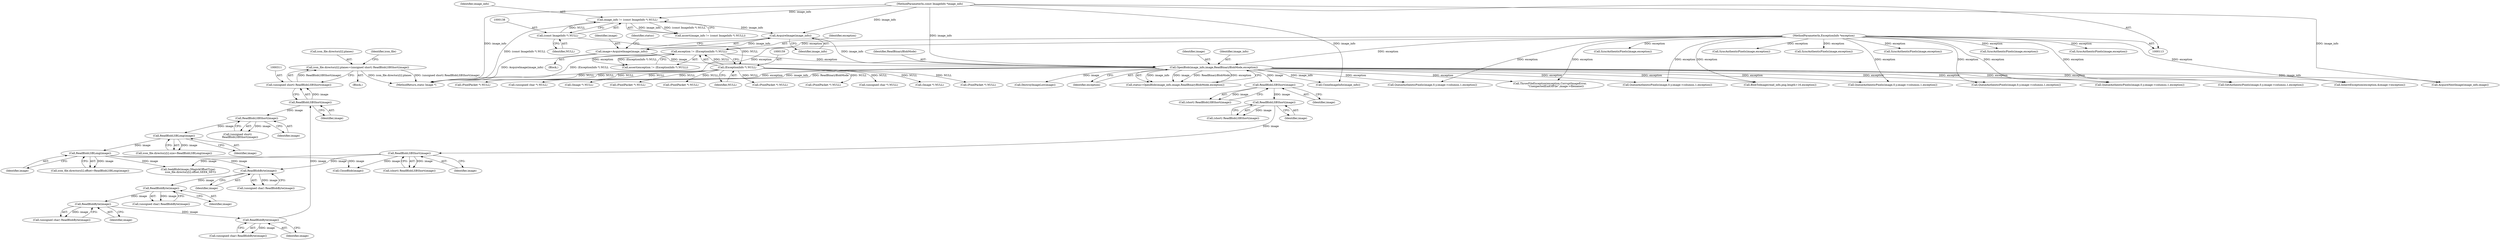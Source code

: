 digraph "0_ImageMagick_f6e9d0d9955e85bdd7540b251cd50d598dacc5e6_25@array" {
"1000302" [label="(Call,icon_file.directory[i].planes=(unsigned short) ReadBlobLSBShort(image))"];
"1000310" [label="(Call,(unsigned short) ReadBlobLSBShort(image))"];
"1000312" [label="(Call,ReadBlobLSBShort(image))"];
"1000300" [label="(Call,ReadBlobByte(image))"];
"1000288" [label="(Call,ReadBlobByte(image))"];
"1000276" [label="(Call,ReadBlobByte(image))"];
"1000264" [label="(Call,ReadBlobByte(image))"];
"1000213" [label="(Call,ReadBlobLSBShort(image))"];
"1000205" [label="(Call,ReadBlobLSBShort(image))"];
"1000197" [label="(Call,ReadBlobLSBShort(image))"];
"1000173" [label="(Call,OpenBlob(image_info,image,ReadBinaryBlobMode,exception))"];
"1000169" [label="(Call,AcquireImage(image_info))"];
"1000135" [label="(Call,image_info != (const ImageInfo *) NULL)"];
"1000114" [label="(MethodParameterIn,const ImageInfo *image_info)"];
"1000137" [label="(Call,(const ImageInfo *) NULL)"];
"1000167" [label="(Call,image=AcquireImage(image_info))"];
"1000156" [label="(Call,exception != (ExceptionInfo *) NULL)"];
"1000115" [label="(MethodParameterIn,ExceptionInfo *exception)"];
"1000158" [label="(Call,(ExceptionInfo *) NULL)"];
"1000344" [label="(Call,ReadBlobLSBLong(image))"];
"1000334" [label="(Call,ReadBlobLSBLong(image))"];
"1000324" [label="(Call,ReadBlobLSBShort(image))"];
"1000365" [label="(Call,SeekBlob(image,(MagickOffsetType)\n      icon_file.directory[i].offset,SEEK_SET))"];
"1000265" [label="(Identifier,image)"];
"1000326" [label="(Call,icon_file.directory[i].size=ReadBlobLSBLong(image))"];
"1000274" [label="(Call,(unsigned char) ReadBlobByte(image))"];
"1001158" [label="(Call,(PixelPacket *) NULL)"];
"1001488" [label="(Call,QueueAuthenticPixels(image,0,y,image->columns,1,exception))"];
"1000114" [label="(MethodParameterIn,const ImageInfo *image_info)"];
"1000197" [label="(Call,ReadBlobLSBShort(image))"];
"1000288" [label="(Call,ReadBlobByte(image))"];
"1001342" [label="(Call,(PixelPacket *) NULL)"];
"1000298" [label="(Call,(unsigned char) ReadBlobByte(image))"];
"1000286" [label="(Call,(unsigned char) ReadBlobByte(image))"];
"1002135" [label="(MethodReturn,static Image *)"];
"1001550" [label="(Call,SyncAuthenticPixels(image,exception))"];
"1001675" [label="(Call,SyncAuthenticPixels(image,exception))"];
"1000137" [label="(Call,(const ImageInfo *) NULL)"];
"1000176" [label="(Identifier,ReadBinaryBlobMode)"];
"1000345" [label="(Identifier,image)"];
"1000470" [label="(Call,(unsigned char *) NULL)"];
"1000175" [label="(Identifier,image)"];
"1002051" [label="(Call,ThrowFileException(exception,CorruptImageError,\n              \"UnexpectedEndOfFile\",image->filename))"];
"1000158" [label="(Call,(ExceptionInfo *) NULL)"];
"1000313" [label="(Identifier,image)"];
"1000336" [label="(Call,icon_file.directory[i].offset=ReadBlobLSBLong(image))"];
"1000134" [label="(Call,assert(image_info != (const ImageInfo *) NULL))"];
"1000139" [label="(Identifier,NULL)"];
"1000188" [label="(Call,(Image *) NULL)"];
"1000116" [label="(Block,)"];
"1001330" [label="(Call,QueueAuthenticPixels(image,0,y,image->columns,1,exception))"];
"1000206" [label="(Identifier,image)"];
"1000277" [label="(Identifier,image)"];
"1000302" [label="(Call,icon_file.directory[i].planes=(unsigned short) ReadBlobLSBShort(image))"];
"1000136" [label="(Identifier,image_info)"];
"1001743" [label="(Call,(PixelPacket *) NULL)"];
"1000205" [label="(Call,ReadBlobLSBShort(image))"];
"1000174" [label="(Identifier,image_info)"];
"1000253" [label="(Block,)"];
"1001146" [label="(Call,QueueAuthenticPixels(image,0,y,image->columns,1,exception))"];
"1000173" [label="(Call,OpenBlob(image_info,image,ReadBinaryBlobMode,exception))"];
"1000322" [label="(Call,(unsigned short)\n      ReadBlobLSBShort(image))"];
"1001433" [label="(Call,SyncAuthenticPixels(image,exception))"];
"1001899" [label="(Call,GetAuthenticPixels(image,0,y,image->columns,1,exception))"];
"1000172" [label="(Identifier,status)"];
"1000344" [label="(Call,ReadBlobLSBLong(image))"];
"1001911" [label="(Call,(PixelPacket *) NULL)"];
"1000169" [label="(Call,AcquireImage(image_info))"];
"1000160" [label="(Identifier,NULL)"];
"1000324" [label="(Call,ReadBlobLSBShort(image))"];
"1000312" [label="(Call,ReadBlobLSBShort(image))"];
"1000264" [label="(Call,ReadBlobByte(image))"];
"1001071" [label="(Call,InheritException(exception,&image->exception))"];
"1000115" [label="(MethodParameterIn,ExceptionInfo *exception)"];
"1000325" [label="(Identifier,image)"];
"1000276" [label="(Call,ReadBlobByte(image))"];
"1000300" [label="(Call,ReadBlobByte(image))"];
"1000156" [label="(Call,exception != (ExceptionInfo *) NULL)"];
"1000211" [label="(Call,(short) ReadBlobLSBShort(image))"];
"1001500" [label="(Call,(PixelPacket *) NULL)"];
"1001617" [label="(Call,(PixelPacket *) NULL)"];
"1001275" [label="(Call,SyncAuthenticPixels(image,exception))"];
"1000335" [label="(Identifier,image)"];
"1000198" [label="(Identifier,image)"];
"1000310" [label="(Call,(unsigned short) ReadBlobLSBShort(image))"];
"1000195" [label="(Call,(short) ReadBlobLSBShort(image))"];
"1001605" [label="(Call,QueueAuthenticPixels(image,0,y,image->columns,1,exception))"];
"1000334" [label="(Call,ReadBlobLSBLong(image))"];
"1000214" [label="(Identifier,image)"];
"1000185" [label="(Call,DestroyImageList(image))"];
"1000203" [label="(Call,(short) ReadBlobLSBShort(image))"];
"1000177" [label="(Identifier,exception)"];
"1000155" [label="(Call,assert(exception != (ExceptionInfo *) NULL))"];
"1000171" [label="(Call,status=OpenBlob(image_info,image,ReadBinaryBlobMode,exception))"];
"1001820" [label="(Call,SyncAuthenticPixels(image,exception))"];
"1000556" [label="(Call,BlobToImage(read_info,png,length+16,exception))"];
"1002130" [label="(Call,CloseBlob(image))"];
"1000170" [label="(Identifier,image_info)"];
"1000931" [label="(Call,(unsigned char *) NULL)"];
"1000303" [label="(Call,icon_file.directory[i].planes)"];
"1000157" [label="(Identifier,exception)"];
"1000167" [label="(Call,image=AcquireImage(image_info))"];
"1001731" [label="(Call,QueueAuthenticPixels(image,0,y,image->columns,1,exception))"];
"1000213" [label="(Call,ReadBlobLSBShort(image))"];
"1000135" [label="(Call,image_info != (const ImageInfo *) NULL)"];
"1000262" [label="(Call,(unsigned char) ReadBlobByte(image))"];
"1000168" [label="(Identifier,image)"];
"1000301" [label="(Identifier,image)"];
"1000318" [label="(Identifier,icon_file)"];
"1000544" [label="(Call,CloneImageInfo(image_info))"];
"1002091" [label="(Call,AcquireNextImage(image_info,image))"];
"1000289" [label="(Identifier,image)"];
"1002040" [label="(Call,SyncAuthenticPixels(image,exception))"];
"1002098" [label="(Call,(Image *) NULL)"];
"1000302" -> "1000253"  [label="AST: "];
"1000302" -> "1000310"  [label="CFG: "];
"1000303" -> "1000302"  [label="AST: "];
"1000310" -> "1000302"  [label="AST: "];
"1000318" -> "1000302"  [label="CFG: "];
"1000302" -> "1002135"  [label="DDG: (unsigned short) ReadBlobLSBShort(image)"];
"1000302" -> "1002135"  [label="DDG: icon_file.directory[i].planes"];
"1000310" -> "1000302"  [label="DDG: ReadBlobLSBShort(image)"];
"1000310" -> "1000312"  [label="CFG: "];
"1000311" -> "1000310"  [label="AST: "];
"1000312" -> "1000310"  [label="AST: "];
"1000312" -> "1000310"  [label="DDG: image"];
"1000312" -> "1000313"  [label="CFG: "];
"1000313" -> "1000312"  [label="AST: "];
"1000300" -> "1000312"  [label="DDG: image"];
"1000312" -> "1000324"  [label="DDG: image"];
"1000300" -> "1000298"  [label="AST: "];
"1000300" -> "1000301"  [label="CFG: "];
"1000301" -> "1000300"  [label="AST: "];
"1000298" -> "1000300"  [label="CFG: "];
"1000300" -> "1000298"  [label="DDG: image"];
"1000288" -> "1000300"  [label="DDG: image"];
"1000288" -> "1000286"  [label="AST: "];
"1000288" -> "1000289"  [label="CFG: "];
"1000289" -> "1000288"  [label="AST: "];
"1000286" -> "1000288"  [label="CFG: "];
"1000288" -> "1000286"  [label="DDG: image"];
"1000276" -> "1000288"  [label="DDG: image"];
"1000276" -> "1000274"  [label="AST: "];
"1000276" -> "1000277"  [label="CFG: "];
"1000277" -> "1000276"  [label="AST: "];
"1000274" -> "1000276"  [label="CFG: "];
"1000276" -> "1000274"  [label="DDG: image"];
"1000264" -> "1000276"  [label="DDG: image"];
"1000264" -> "1000262"  [label="AST: "];
"1000264" -> "1000265"  [label="CFG: "];
"1000265" -> "1000264"  [label="AST: "];
"1000262" -> "1000264"  [label="CFG: "];
"1000264" -> "1000262"  [label="DDG: image"];
"1000213" -> "1000264"  [label="DDG: image"];
"1000344" -> "1000264"  [label="DDG: image"];
"1000213" -> "1000211"  [label="AST: "];
"1000213" -> "1000214"  [label="CFG: "];
"1000214" -> "1000213"  [label="AST: "];
"1000211" -> "1000213"  [label="CFG: "];
"1000213" -> "1000211"  [label="DDG: image"];
"1000205" -> "1000213"  [label="DDG: image"];
"1000213" -> "1000365"  [label="DDG: image"];
"1000213" -> "1002130"  [label="DDG: image"];
"1000205" -> "1000203"  [label="AST: "];
"1000205" -> "1000206"  [label="CFG: "];
"1000206" -> "1000205"  [label="AST: "];
"1000203" -> "1000205"  [label="CFG: "];
"1000205" -> "1000203"  [label="DDG: image"];
"1000197" -> "1000205"  [label="DDG: image"];
"1000197" -> "1000195"  [label="AST: "];
"1000197" -> "1000198"  [label="CFG: "];
"1000198" -> "1000197"  [label="AST: "];
"1000195" -> "1000197"  [label="CFG: "];
"1000197" -> "1000195"  [label="DDG: image"];
"1000173" -> "1000197"  [label="DDG: image"];
"1000173" -> "1000171"  [label="AST: "];
"1000173" -> "1000177"  [label="CFG: "];
"1000174" -> "1000173"  [label="AST: "];
"1000175" -> "1000173"  [label="AST: "];
"1000176" -> "1000173"  [label="AST: "];
"1000177" -> "1000173"  [label="AST: "];
"1000171" -> "1000173"  [label="CFG: "];
"1000173" -> "1002135"  [label="DDG: ReadBinaryBlobMode"];
"1000173" -> "1002135"  [label="DDG: exception"];
"1000173" -> "1002135"  [label="DDG: image_info"];
"1000173" -> "1000171"  [label="DDG: image_info"];
"1000173" -> "1000171"  [label="DDG: image"];
"1000173" -> "1000171"  [label="DDG: ReadBinaryBlobMode"];
"1000173" -> "1000171"  [label="DDG: exception"];
"1000169" -> "1000173"  [label="DDG: image_info"];
"1000114" -> "1000173"  [label="DDG: image_info"];
"1000167" -> "1000173"  [label="DDG: image"];
"1000156" -> "1000173"  [label="DDG: exception"];
"1000115" -> "1000173"  [label="DDG: exception"];
"1000173" -> "1000185"  [label="DDG: image"];
"1000173" -> "1000544"  [label="DDG: image_info"];
"1000173" -> "1000556"  [label="DDG: exception"];
"1000173" -> "1001071"  [label="DDG: exception"];
"1000173" -> "1001146"  [label="DDG: exception"];
"1000173" -> "1001330"  [label="DDG: exception"];
"1000173" -> "1001488"  [label="DDG: exception"];
"1000173" -> "1001605"  [label="DDG: exception"];
"1000173" -> "1001731"  [label="DDG: exception"];
"1000173" -> "1001899"  [label="DDG: exception"];
"1000173" -> "1002051"  [label="DDG: exception"];
"1000173" -> "1002091"  [label="DDG: image_info"];
"1000169" -> "1000167"  [label="AST: "];
"1000169" -> "1000170"  [label="CFG: "];
"1000170" -> "1000169"  [label="AST: "];
"1000167" -> "1000169"  [label="CFG: "];
"1000169" -> "1000167"  [label="DDG: image_info"];
"1000135" -> "1000169"  [label="DDG: image_info"];
"1000114" -> "1000169"  [label="DDG: image_info"];
"1000135" -> "1000134"  [label="AST: "];
"1000135" -> "1000137"  [label="CFG: "];
"1000136" -> "1000135"  [label="AST: "];
"1000137" -> "1000135"  [label="AST: "];
"1000134" -> "1000135"  [label="CFG: "];
"1000135" -> "1002135"  [label="DDG: (const ImageInfo *) NULL"];
"1000135" -> "1000134"  [label="DDG: image_info"];
"1000135" -> "1000134"  [label="DDG: (const ImageInfo *) NULL"];
"1000114" -> "1000135"  [label="DDG: image_info"];
"1000137" -> "1000135"  [label="DDG: NULL"];
"1000114" -> "1000113"  [label="AST: "];
"1000114" -> "1002135"  [label="DDG: image_info"];
"1000114" -> "1000544"  [label="DDG: image_info"];
"1000114" -> "1002091"  [label="DDG: image_info"];
"1000137" -> "1000139"  [label="CFG: "];
"1000138" -> "1000137"  [label="AST: "];
"1000139" -> "1000137"  [label="AST: "];
"1000137" -> "1000158"  [label="DDG: NULL"];
"1000167" -> "1000116"  [label="AST: "];
"1000168" -> "1000167"  [label="AST: "];
"1000172" -> "1000167"  [label="CFG: "];
"1000167" -> "1002135"  [label="DDG: AcquireImage(image_info)"];
"1000156" -> "1000155"  [label="AST: "];
"1000156" -> "1000158"  [label="CFG: "];
"1000157" -> "1000156"  [label="AST: "];
"1000158" -> "1000156"  [label="AST: "];
"1000155" -> "1000156"  [label="CFG: "];
"1000156" -> "1002135"  [label="DDG: (ExceptionInfo *) NULL"];
"1000156" -> "1000155"  [label="DDG: exception"];
"1000156" -> "1000155"  [label="DDG: (ExceptionInfo *) NULL"];
"1000115" -> "1000156"  [label="DDG: exception"];
"1000158" -> "1000156"  [label="DDG: NULL"];
"1000115" -> "1000113"  [label="AST: "];
"1000115" -> "1002135"  [label="DDG: exception"];
"1000115" -> "1000556"  [label="DDG: exception"];
"1000115" -> "1001071"  [label="DDG: exception"];
"1000115" -> "1001146"  [label="DDG: exception"];
"1000115" -> "1001275"  [label="DDG: exception"];
"1000115" -> "1001330"  [label="DDG: exception"];
"1000115" -> "1001433"  [label="DDG: exception"];
"1000115" -> "1001488"  [label="DDG: exception"];
"1000115" -> "1001550"  [label="DDG: exception"];
"1000115" -> "1001605"  [label="DDG: exception"];
"1000115" -> "1001675"  [label="DDG: exception"];
"1000115" -> "1001731"  [label="DDG: exception"];
"1000115" -> "1001820"  [label="DDG: exception"];
"1000115" -> "1001899"  [label="DDG: exception"];
"1000115" -> "1002040"  [label="DDG: exception"];
"1000115" -> "1002051"  [label="DDG: exception"];
"1000158" -> "1000160"  [label="CFG: "];
"1000159" -> "1000158"  [label="AST: "];
"1000160" -> "1000158"  [label="AST: "];
"1000158" -> "1002135"  [label="DDG: NULL"];
"1000158" -> "1000188"  [label="DDG: NULL"];
"1000158" -> "1000470"  [label="DDG: NULL"];
"1000158" -> "1000931"  [label="DDG: NULL"];
"1000158" -> "1001158"  [label="DDG: NULL"];
"1000158" -> "1001342"  [label="DDG: NULL"];
"1000158" -> "1001500"  [label="DDG: NULL"];
"1000158" -> "1001617"  [label="DDG: NULL"];
"1000158" -> "1001743"  [label="DDG: NULL"];
"1000158" -> "1001911"  [label="DDG: NULL"];
"1000158" -> "1002098"  [label="DDG: NULL"];
"1000344" -> "1000336"  [label="AST: "];
"1000344" -> "1000345"  [label="CFG: "];
"1000345" -> "1000344"  [label="AST: "];
"1000336" -> "1000344"  [label="CFG: "];
"1000344" -> "1000336"  [label="DDG: image"];
"1000334" -> "1000344"  [label="DDG: image"];
"1000344" -> "1000365"  [label="DDG: image"];
"1000344" -> "1002130"  [label="DDG: image"];
"1000334" -> "1000326"  [label="AST: "];
"1000334" -> "1000335"  [label="CFG: "];
"1000335" -> "1000334"  [label="AST: "];
"1000326" -> "1000334"  [label="CFG: "];
"1000334" -> "1000326"  [label="DDG: image"];
"1000324" -> "1000334"  [label="DDG: image"];
"1000324" -> "1000322"  [label="AST: "];
"1000324" -> "1000325"  [label="CFG: "];
"1000325" -> "1000324"  [label="AST: "];
"1000322" -> "1000324"  [label="CFG: "];
"1000324" -> "1000322"  [label="DDG: image"];
}
